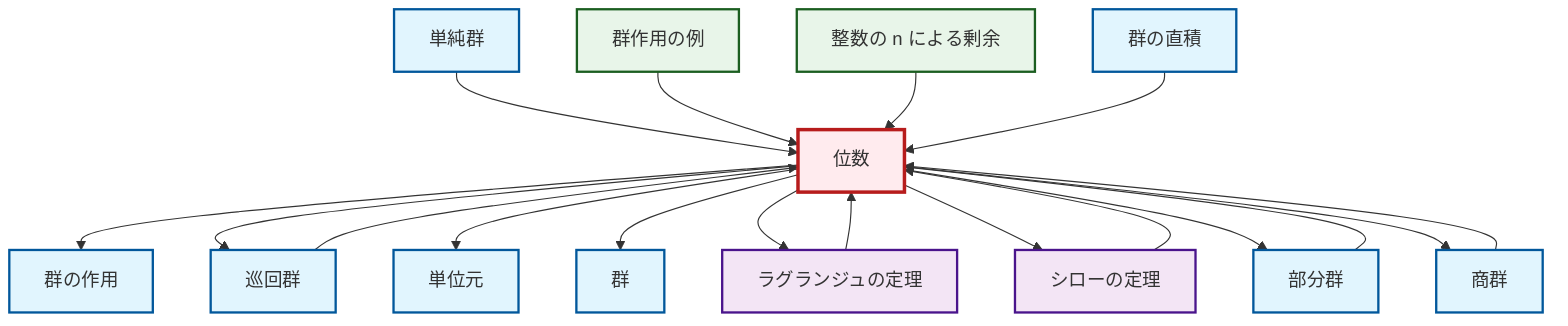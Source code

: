 graph TD
    classDef definition fill:#e1f5fe,stroke:#01579b,stroke-width:2px
    classDef theorem fill:#f3e5f5,stroke:#4a148c,stroke-width:2px
    classDef axiom fill:#fff3e0,stroke:#e65100,stroke-width:2px
    classDef example fill:#e8f5e9,stroke:#1b5e20,stroke-width:2px
    classDef current fill:#ffebee,stroke:#b71c1c,stroke-width:3px
    def-order["位数"]:::definition
    def-direct-product["群の直積"]:::definition
    def-simple-group["単純群"]:::definition
    thm-lagrange["ラグランジュの定理"]:::theorem
    def-quotient-group["商群"]:::definition
    def-cyclic-group["巡回群"]:::definition
    def-subgroup["部分群"]:::definition
    def-identity-element["単位元"]:::definition
    ex-group-action-examples["群作用の例"]:::example
    def-group-action["群の作用"]:::definition
    ex-quotient-integers-mod-n["整数の n による剰余"]:::example
    thm-sylow["シローの定理"]:::theorem
    def-group["群"]:::definition
    def-quotient-group --> def-order
    def-order --> def-group-action
    def-order --> def-cyclic-group
    def-cyclic-group --> def-order
    def-subgroup --> def-order
    def-order --> def-identity-element
    thm-lagrange --> def-order
    def-order --> def-group
    def-simple-group --> def-order
    ex-group-action-examples --> def-order
    ex-quotient-integers-mod-n --> def-order
    def-order --> thm-lagrange
    thm-sylow --> def-order
    def-order --> thm-sylow
    def-direct-product --> def-order
    def-order --> def-subgroup
    def-order --> def-quotient-group
    class def-order current